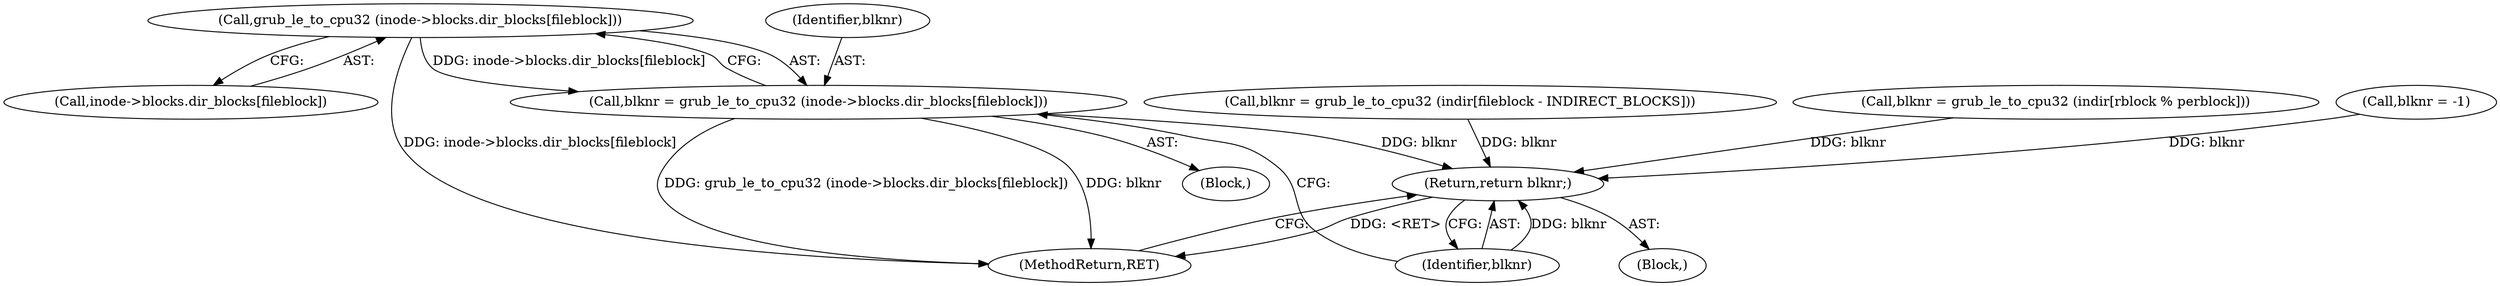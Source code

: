 digraph "0_radare2_65000a7fd9eea62359e6d6714f17b94a99a82edd_0@array" {
"1000268" [label="(Call,grub_le_to_cpu32 (inode->blocks.dir_blocks[fileblock]))"];
"1000266" [label="(Call,blknr = grub_le_to_cpu32 (inode->blocks.dir_blocks[fileblock]))"];
"1000427" [label="(Return,return blknr;)"];
"1000428" [label="(Identifier,blknr)"];
"1000427" [label="(Return,return blknr;)"];
"1000316" [label="(Call,blknr = grub_le_to_cpu32 (indir[fileblock - INDIRECT_BLOCKS]))"];
"1000268" [label="(Call,grub_le_to_cpu32 (inode->blocks.dir_blocks[fileblock]))"];
"1000269" [label="(Call,inode->blocks.dir_blocks[fileblock])"];
"1000429" [label="(MethodReturn,RET)"];
"1000265" [label="(Block,)"];
"1000107" [label="(Block,)"];
"1000266" [label="(Call,blknr = grub_le_to_cpu32 (inode->blocks.dir_blocks[fileblock]))"];
"1000412" [label="(Call,blknr = grub_le_to_cpu32 (indir[rblock % perblock]))"];
"1000122" [label="(Call,blknr = -1)"];
"1000267" [label="(Identifier,blknr)"];
"1000268" -> "1000266"  [label="AST: "];
"1000268" -> "1000269"  [label="CFG: "];
"1000269" -> "1000268"  [label="AST: "];
"1000266" -> "1000268"  [label="CFG: "];
"1000268" -> "1000429"  [label="DDG: inode->blocks.dir_blocks[fileblock]"];
"1000268" -> "1000266"  [label="DDG: inode->blocks.dir_blocks[fileblock]"];
"1000266" -> "1000265"  [label="AST: "];
"1000267" -> "1000266"  [label="AST: "];
"1000428" -> "1000266"  [label="CFG: "];
"1000266" -> "1000429"  [label="DDG: grub_le_to_cpu32 (inode->blocks.dir_blocks[fileblock])"];
"1000266" -> "1000429"  [label="DDG: blknr"];
"1000266" -> "1000427"  [label="DDG: blknr"];
"1000427" -> "1000107"  [label="AST: "];
"1000427" -> "1000428"  [label="CFG: "];
"1000428" -> "1000427"  [label="AST: "];
"1000429" -> "1000427"  [label="CFG: "];
"1000427" -> "1000429"  [label="DDG: <RET>"];
"1000428" -> "1000427"  [label="DDG: blknr"];
"1000122" -> "1000427"  [label="DDG: blknr"];
"1000412" -> "1000427"  [label="DDG: blknr"];
"1000316" -> "1000427"  [label="DDG: blknr"];
}
